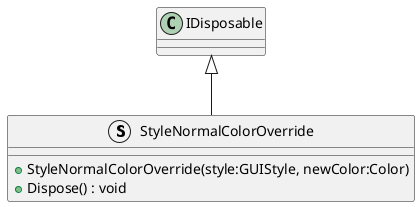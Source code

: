 @startuml
struct StyleNormalColorOverride {
    + StyleNormalColorOverride(style:GUIStyle, newColor:Color)
    + Dispose() : void
}
IDisposable <|-- StyleNormalColorOverride
@enduml
